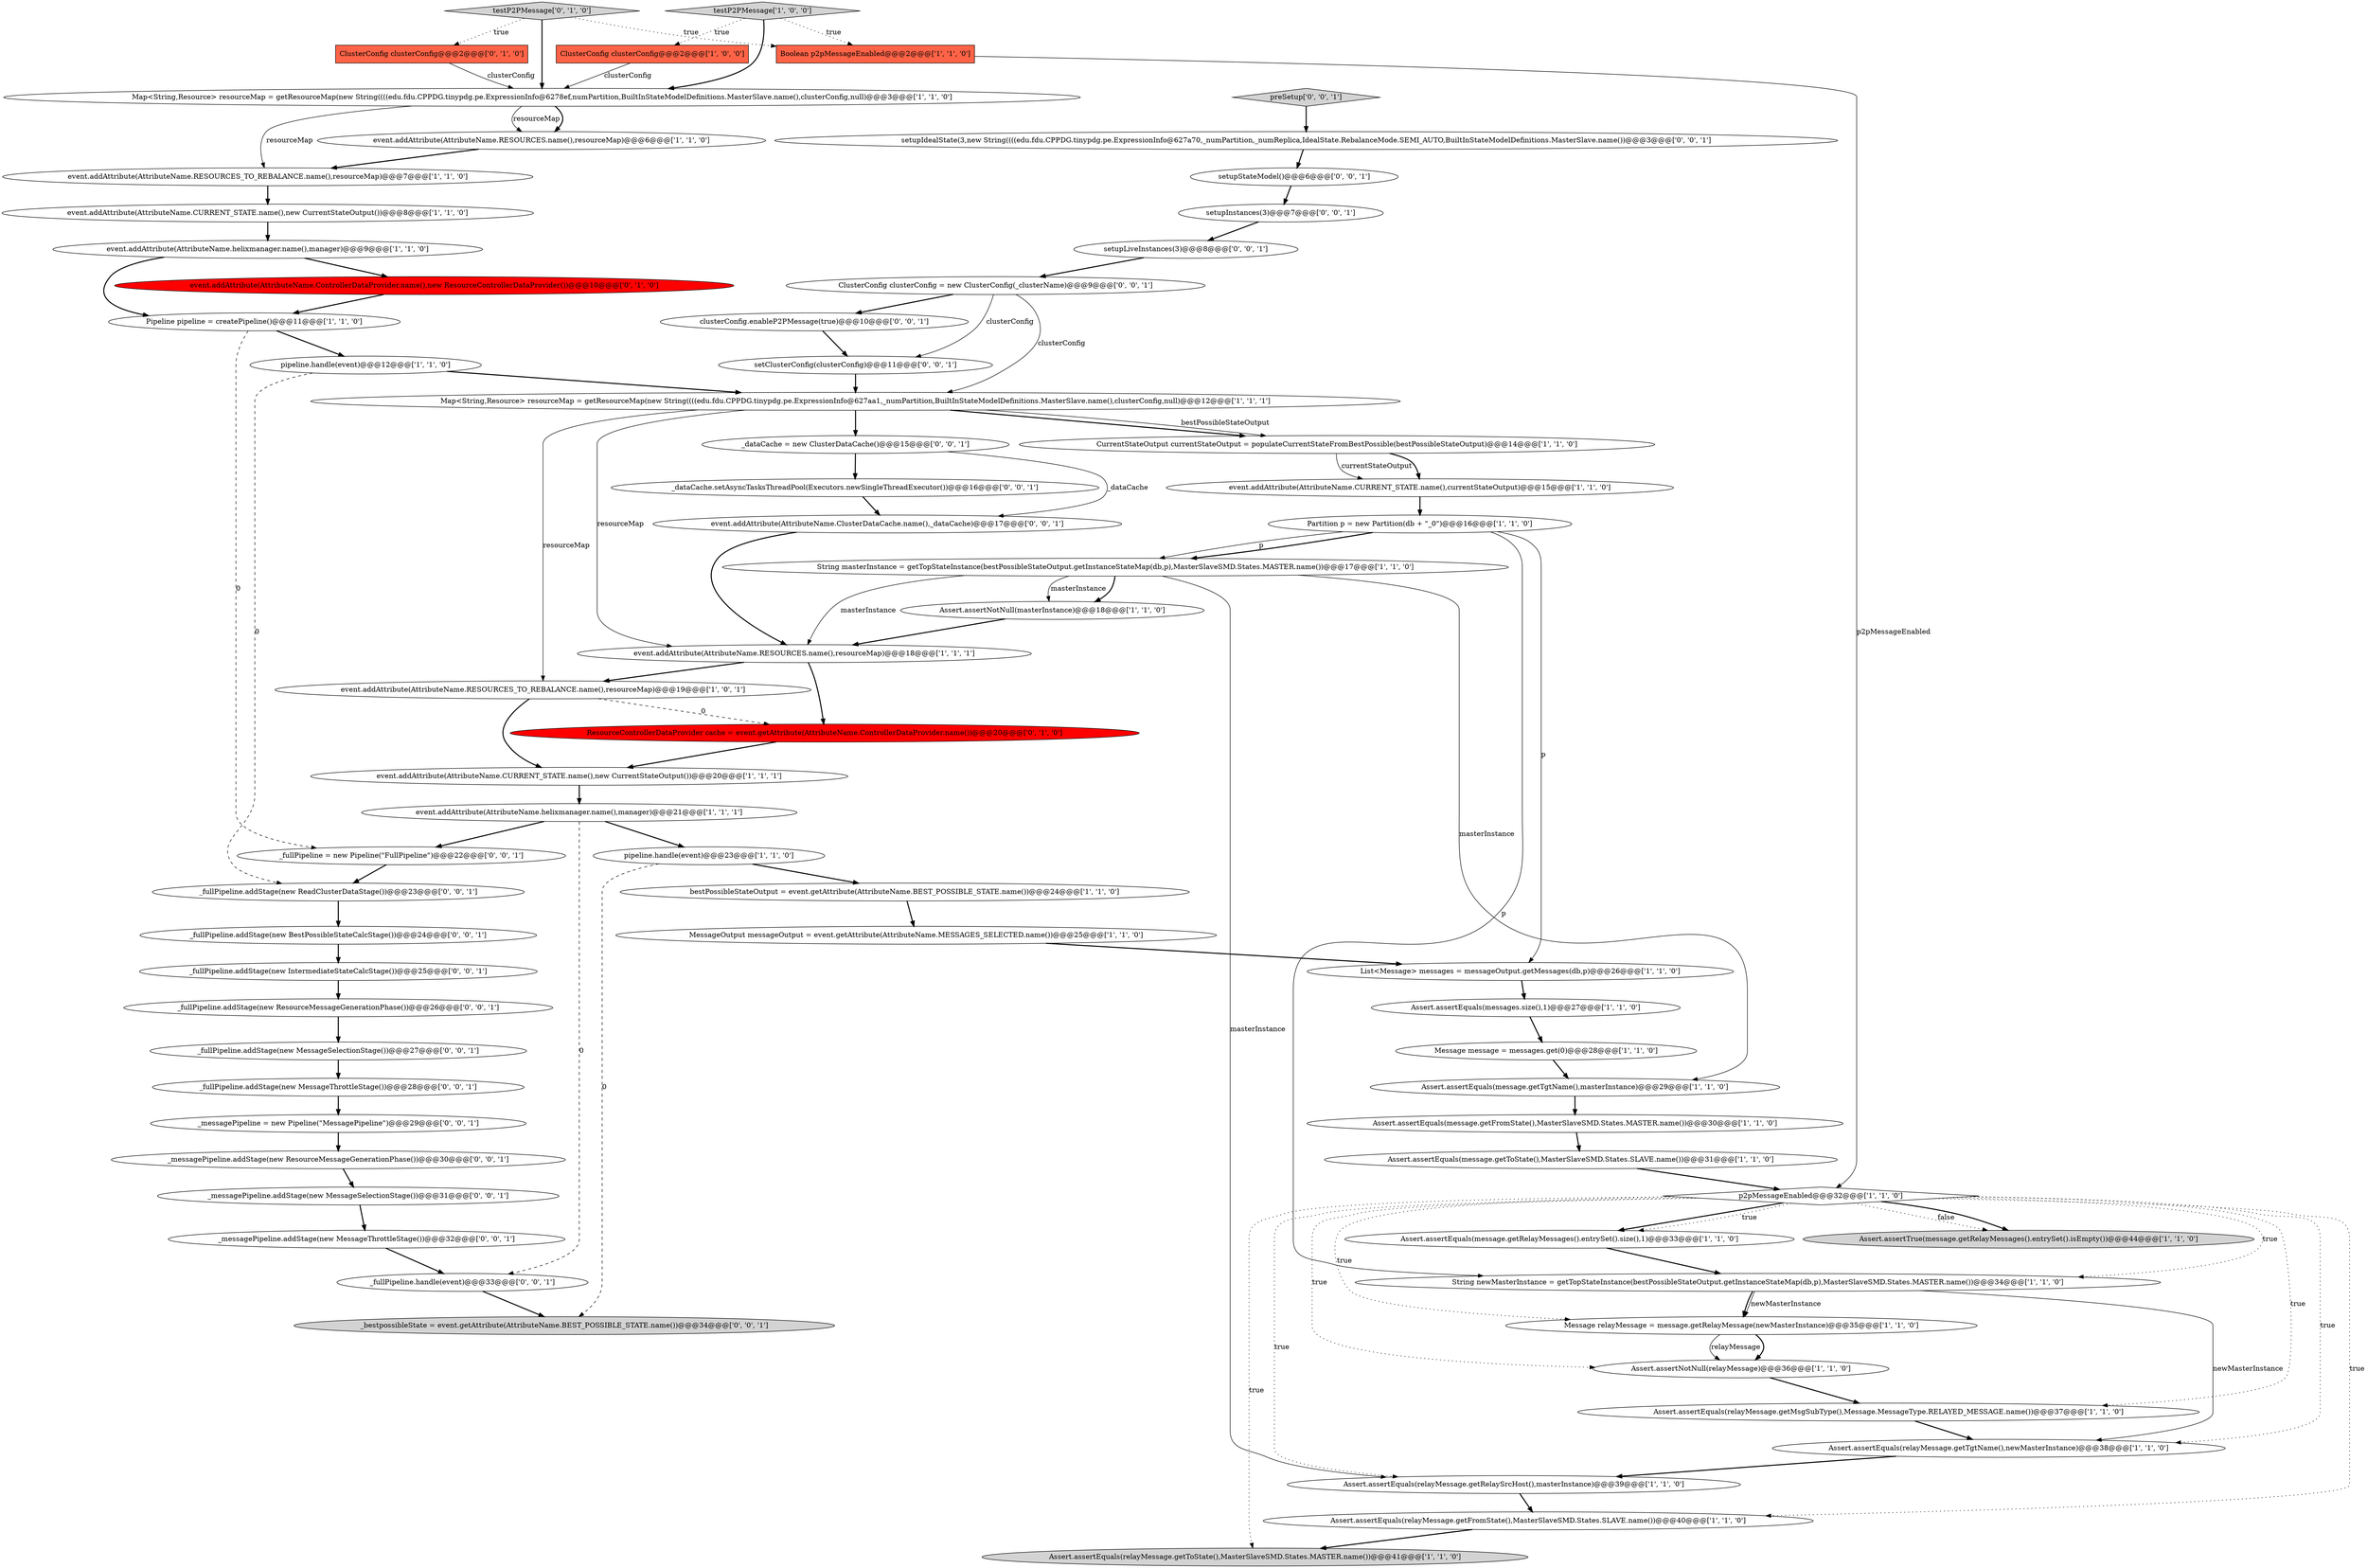 digraph {
13 [style = filled, label = "Assert.assertEquals(relayMessage.getRelaySrcHost(),masterInstance)@@@39@@@['1', '1', '0']", fillcolor = white, shape = ellipse image = "AAA0AAABBB1BBB"];
31 [style = filled, label = "CurrentStateOutput currentStateOutput = populateCurrentStateFromBestPossible(bestPossibleStateOutput)@@@14@@@['1', '1', '0']", fillcolor = white, shape = ellipse image = "AAA0AAABBB1BBB"];
4 [style = filled, label = "event.addAttribute(AttributeName.RESOURCES.name(),resourceMap)@@@6@@@['1', '1', '0']", fillcolor = white, shape = ellipse image = "AAA0AAABBB1BBB"];
38 [style = filled, label = "Assert.assertEquals(message.getFromState(),MasterSlaveSMD.States.MASTER.name())@@@30@@@['1', '1', '0']", fillcolor = white, shape = ellipse image = "AAA0AAABBB1BBB"];
22 [style = filled, label = "Assert.assertEquals(relayMessage.getTgtName(),newMasterInstance)@@@38@@@['1', '1', '0']", fillcolor = white, shape = ellipse image = "AAA0AAABBB1BBB"];
3 [style = filled, label = "String masterInstance = getTopStateInstance(bestPossibleStateOutput.getInstanceStateMap(db,p),MasterSlaveSMD.States.MASTER.name())@@@17@@@['1', '1', '0']", fillcolor = white, shape = ellipse image = "AAA0AAABBB1BBB"];
0 [style = filled, label = "Assert.assertNotNull(masterInstance)@@@18@@@['1', '1', '0']", fillcolor = white, shape = ellipse image = "AAA0AAABBB1BBB"];
16 [style = filled, label = "Map<String,Resource> resourceMap = getResourceMap(new String((((edu.fdu.CPPDG.tinypdg.pe.ExpressionInfo@627aa1,_numPartition,BuiltInStateModelDefinitions.MasterSlave.name(),clusterConfig,null)@@@12@@@['1', '1', '1']", fillcolor = white, shape = ellipse image = "AAA0AAABBB1BBB"];
21 [style = filled, label = "Assert.assertEquals(message.getRelayMessages().entrySet().size(),1)@@@33@@@['1', '1', '0']", fillcolor = white, shape = ellipse image = "AAA0AAABBB1BBB"];
50 [style = filled, label = "_fullPipeline.addStage(new MessageThrottleStage())@@@28@@@['0', '0', '1']", fillcolor = white, shape = ellipse image = "AAA0AAABBB3BBB"];
42 [style = filled, label = "testP2PMessage['0', '1', '0']", fillcolor = lightgray, shape = diamond image = "AAA0AAABBB2BBB"];
24 [style = filled, label = "bestPossibleStateOutput = event.getAttribute(AttributeName.BEST_POSSIBLE_STATE.name())@@@24@@@['1', '1', '0']", fillcolor = white, shape = ellipse image = "AAA0AAABBB1BBB"];
62 [style = filled, label = "_fullPipeline.addStage(new ReadClusterDataStage())@@@23@@@['0', '0', '1']", fillcolor = white, shape = ellipse image = "AAA0AAABBB3BBB"];
27 [style = filled, label = "event.addAttribute(AttributeName.helixmanager.name(),manager)@@@21@@@['1', '1', '1']", fillcolor = white, shape = ellipse image = "AAA0AAABBB1BBB"];
6 [style = filled, label = "Message message = messages.get(0)@@@28@@@['1', '1', '0']", fillcolor = white, shape = ellipse image = "AAA0AAABBB1BBB"];
20 [style = filled, label = "Assert.assertEquals(messages.size(),1)@@@27@@@['1', '1', '0']", fillcolor = white, shape = ellipse image = "AAA0AAABBB1BBB"];
64 [style = filled, label = "_fullPipeline.addStage(new ResourceMessageGenerationPhase())@@@26@@@['0', '0', '1']", fillcolor = white, shape = ellipse image = "AAA0AAABBB3BBB"];
18 [style = filled, label = "Assert.assertEquals(relayMessage.getMsgSubType(),Message.MessageType.RELAYED_MESSAGE.name())@@@37@@@['1', '1', '0']", fillcolor = white, shape = ellipse image = "AAA0AAABBB1BBB"];
60 [style = filled, label = "setupLiveInstances(3)@@@8@@@['0', '0', '1']", fillcolor = white, shape = ellipse image = "AAA0AAABBB3BBB"];
19 [style = filled, label = "MessageOutput messageOutput = event.getAttribute(AttributeName.MESSAGES_SELECTED.name())@@@25@@@['1', '1', '0']", fillcolor = white, shape = ellipse image = "AAA0AAABBB1BBB"];
36 [style = filled, label = "Boolean p2pMessageEnabled@@@2@@@['1', '1', '0']", fillcolor = tomato, shape = box image = "AAA0AAABBB1BBB"];
51 [style = filled, label = "_fullPipeline.addStage(new IntermediateStateCalcStage())@@@25@@@['0', '0', '1']", fillcolor = white, shape = ellipse image = "AAA0AAABBB3BBB"];
56 [style = filled, label = "setupInstances(3)@@@7@@@['0', '0', '1']", fillcolor = white, shape = ellipse image = "AAA0AAABBB3BBB"];
44 [style = filled, label = "setupStateModel()@@@6@@@['0', '0', '1']", fillcolor = white, shape = ellipse image = "AAA0AAABBB3BBB"];
14 [style = filled, label = "event.addAttribute(AttributeName.RESOURCES_TO_REBALANCE.name(),resourceMap)@@@19@@@['1', '0', '1']", fillcolor = white, shape = ellipse image = "AAA0AAABBB1BBB"];
41 [style = filled, label = "ClusterConfig clusterConfig@@@2@@@['0', '1', '0']", fillcolor = tomato, shape = box image = "AAA0AAABBB2BBB"];
58 [style = filled, label = "_messagePipeline = new Pipeline(\"MessagePipeline\")@@@29@@@['0', '0', '1']", fillcolor = white, shape = ellipse image = "AAA0AAABBB3BBB"];
9 [style = filled, label = "p2pMessageEnabled@@@32@@@['1', '1', '0']", fillcolor = white, shape = diamond image = "AAA0AAABBB1BBB"];
10 [style = filled, label = "Message relayMessage = message.getRelayMessage(newMasterInstance)@@@35@@@['1', '1', '0']", fillcolor = white, shape = ellipse image = "AAA0AAABBB1BBB"];
7 [style = filled, label = "Pipeline pipeline = createPipeline()@@@11@@@['1', '1', '0']", fillcolor = white, shape = ellipse image = "AAA0AAABBB1BBB"];
63 [style = filled, label = "preSetup['0', '0', '1']", fillcolor = lightgray, shape = diamond image = "AAA0AAABBB3BBB"];
25 [style = filled, label = "event.addAttribute(AttributeName.CURRENT_STATE.name(),new CurrentStateOutput())@@@20@@@['1', '1', '1']", fillcolor = white, shape = ellipse image = "AAA0AAABBB1BBB"];
67 [style = filled, label = "_dataCache.setAsyncTasksThreadPool(Executors.newSingleThreadExecutor())@@@16@@@['0', '0', '1']", fillcolor = white, shape = ellipse image = "AAA0AAABBB3BBB"];
46 [style = filled, label = "_fullPipeline.handle(event)@@@33@@@['0', '0', '1']", fillcolor = white, shape = ellipse image = "AAA0AAABBB3BBB"];
40 [style = filled, label = "ResourceControllerDataProvider cache = event.getAttribute(AttributeName.ControllerDataProvider.name())@@@20@@@['0', '1', '0']", fillcolor = red, shape = ellipse image = "AAA1AAABBB2BBB"];
26 [style = filled, label = "List<Message> messages = messageOutput.getMessages(db,p)@@@26@@@['1', '1', '0']", fillcolor = white, shape = ellipse image = "AAA0AAABBB1BBB"];
2 [style = filled, label = "Assert.assertEquals(relayMessage.getToState(),MasterSlaveSMD.States.MASTER.name())@@@41@@@['1', '1', '0']", fillcolor = lightgray, shape = ellipse image = "AAA0AAABBB1BBB"];
47 [style = filled, label = "event.addAttribute(AttributeName.ClusterDataCache.name(),_dataCache)@@@17@@@['0', '0', '1']", fillcolor = white, shape = ellipse image = "AAA0AAABBB3BBB"];
48 [style = filled, label = "_messagePipeline.addStage(new MessageSelectionStage())@@@31@@@['0', '0', '1']", fillcolor = white, shape = ellipse image = "AAA0AAABBB3BBB"];
52 [style = filled, label = "setClusterConfig(clusterConfig)@@@11@@@['0', '0', '1']", fillcolor = white, shape = ellipse image = "AAA0AAABBB3BBB"];
54 [style = filled, label = "_fullPipeline = new Pipeline(\"FullPipeline\")@@@22@@@['0', '0', '1']", fillcolor = white, shape = ellipse image = "AAA0AAABBB3BBB"];
59 [style = filled, label = "_messagePipeline.addStage(new ResourceMessageGenerationPhase())@@@30@@@['0', '0', '1']", fillcolor = white, shape = ellipse image = "AAA0AAABBB3BBB"];
43 [style = filled, label = "event.addAttribute(AttributeName.ControllerDataProvider.name(),new ResourceControllerDataProvider())@@@10@@@['0', '1', '0']", fillcolor = red, shape = ellipse image = "AAA1AAABBB2BBB"];
1 [style = filled, label = "Assert.assertEquals(relayMessage.getFromState(),MasterSlaveSMD.States.SLAVE.name())@@@40@@@['1', '1', '0']", fillcolor = white, shape = ellipse image = "AAA0AAABBB1BBB"];
8 [style = filled, label = "Partition p = new Partition(db + \"_0\")@@@16@@@['1', '1', '0']", fillcolor = white, shape = ellipse image = "AAA0AAABBB1BBB"];
15 [style = filled, label = "testP2PMessage['1', '0', '0']", fillcolor = lightgray, shape = diamond image = "AAA0AAABBB1BBB"];
30 [style = filled, label = "event.addAttribute(AttributeName.helixmanager.name(),manager)@@@9@@@['1', '1', '0']", fillcolor = white, shape = ellipse image = "AAA0AAABBB1BBB"];
11 [style = filled, label = "Assert.assertEquals(message.getTgtName(),masterInstance)@@@29@@@['1', '1', '0']", fillcolor = white, shape = ellipse image = "AAA0AAABBB1BBB"];
61 [style = filled, label = "ClusterConfig clusterConfig = new ClusterConfig(_clusterName)@@@9@@@['0', '0', '1']", fillcolor = white, shape = ellipse image = "AAA0AAABBB3BBB"];
17 [style = filled, label = "Assert.assertNotNull(relayMessage)@@@36@@@['1', '1', '0']", fillcolor = white, shape = ellipse image = "AAA0AAABBB1BBB"];
12 [style = filled, label = "ClusterConfig clusterConfig@@@2@@@['1', '0', '0']", fillcolor = tomato, shape = box image = "AAA0AAABBB1BBB"];
55 [style = filled, label = "setupIdealState(3,new String((((edu.fdu.CPPDG.tinypdg.pe.ExpressionInfo@627a70,_numPartition,_numReplica,IdealState.RebalanceMode.SEMI_AUTO,BuiltInStateModelDefinitions.MasterSlave.name())@@@3@@@['0', '0', '1']", fillcolor = white, shape = ellipse image = "AAA0AAABBB3BBB"];
33 [style = filled, label = "event.addAttribute(AttributeName.RESOURCES.name(),resourceMap)@@@18@@@['1', '1', '1']", fillcolor = white, shape = ellipse image = "AAA0AAABBB1BBB"];
45 [style = filled, label = "_fullPipeline.addStage(new BestPossibleStateCalcStage())@@@24@@@['0', '0', '1']", fillcolor = white, shape = ellipse image = "AAA0AAABBB3BBB"];
39 [style = filled, label = "Map<String,Resource> resourceMap = getResourceMap(new String((((edu.fdu.CPPDG.tinypdg.pe.ExpressionInfo@6278ef,numPartition,BuiltInStateModelDefinitions.MasterSlave.name(),clusterConfig,null)@@@3@@@['1', '1', '0']", fillcolor = white, shape = ellipse image = "AAA0AAABBB1BBB"];
29 [style = filled, label = "String newMasterInstance = getTopStateInstance(bestPossibleStateOutput.getInstanceStateMap(db,p),MasterSlaveSMD.States.MASTER.name())@@@34@@@['1', '1', '0']", fillcolor = white, shape = ellipse image = "AAA0AAABBB1BBB"];
35 [style = filled, label = "event.addAttribute(AttributeName.RESOURCES_TO_REBALANCE.name(),resourceMap)@@@7@@@['1', '1', '0']", fillcolor = white, shape = ellipse image = "AAA0AAABBB1BBB"];
23 [style = filled, label = "pipeline.handle(event)@@@12@@@['1', '1', '0']", fillcolor = white, shape = ellipse image = "AAA0AAABBB1BBB"];
49 [style = filled, label = "_dataCache = new ClusterDataCache()@@@15@@@['0', '0', '1']", fillcolor = white, shape = ellipse image = "AAA0AAABBB3BBB"];
32 [style = filled, label = "event.addAttribute(AttributeName.CURRENT_STATE.name(),currentStateOutput)@@@15@@@['1', '1', '0']", fillcolor = white, shape = ellipse image = "AAA0AAABBB1BBB"];
57 [style = filled, label = "clusterConfig.enableP2PMessage(true)@@@10@@@['0', '0', '1']", fillcolor = white, shape = ellipse image = "AAA0AAABBB3BBB"];
37 [style = filled, label = "Assert.assertEquals(message.getToState(),MasterSlaveSMD.States.SLAVE.name())@@@31@@@['1', '1', '0']", fillcolor = white, shape = ellipse image = "AAA0AAABBB1BBB"];
65 [style = filled, label = "_fullPipeline.addStage(new MessageSelectionStage())@@@27@@@['0', '0', '1']", fillcolor = white, shape = ellipse image = "AAA0AAABBB3BBB"];
66 [style = filled, label = "_bestpossibleState = event.getAttribute(AttributeName.BEST_POSSIBLE_STATE.name())@@@34@@@['0', '0', '1']", fillcolor = lightgray, shape = ellipse image = "AAA0AAABBB3BBB"];
5 [style = filled, label = "pipeline.handle(event)@@@23@@@['1', '1', '0']", fillcolor = white, shape = ellipse image = "AAA0AAABBB1BBB"];
28 [style = filled, label = "Assert.assertTrue(message.getRelayMessages().entrySet().isEmpty())@@@44@@@['1', '1', '0']", fillcolor = lightgray, shape = ellipse image = "AAA0AAABBB1BBB"];
34 [style = filled, label = "event.addAttribute(AttributeName.CURRENT_STATE.name(),new CurrentStateOutput())@@@8@@@['1', '1', '0']", fillcolor = white, shape = ellipse image = "AAA0AAABBB1BBB"];
53 [style = filled, label = "_messagePipeline.addStage(new MessageThrottleStage())@@@32@@@['0', '0', '1']", fillcolor = white, shape = ellipse image = "AAA0AAABBB3BBB"];
8->29 [style = solid, label="p"];
14->25 [style = bold, label=""];
16->33 [style = solid, label="resourceMap"];
9->28 [style = dotted, label="false"];
40->25 [style = bold, label=""];
61->57 [style = bold, label=""];
10->17 [style = bold, label=""];
61->16 [style = solid, label="clusterConfig"];
47->33 [style = bold, label=""];
23->62 [style = dashed, label="0"];
13->1 [style = bold, label=""];
37->9 [style = bold, label=""];
63->55 [style = bold, label=""];
3->13 [style = solid, label="masterInstance"];
18->22 [style = bold, label=""];
65->50 [style = bold, label=""];
46->66 [style = bold, label=""];
16->49 [style = bold, label=""];
6->11 [style = bold, label=""];
9->21 [style = bold, label=""];
67->47 [style = bold, label=""];
49->67 [style = bold, label=""];
58->59 [style = bold, label=""];
29->10 [style = solid, label="newMasterInstance"];
27->5 [style = bold, label=""];
12->39 [style = solid, label="clusterConfig"];
22->13 [style = bold, label=""];
24->19 [style = bold, label=""];
8->26 [style = solid, label="p"];
62->45 [style = bold, label=""];
42->36 [style = dotted, label="true"];
54->62 [style = bold, label=""];
41->39 [style = solid, label="clusterConfig"];
9->21 [style = dotted, label="true"];
7->54 [style = dashed, label="0"];
39->4 [style = bold, label=""];
3->0 [style = bold, label=""];
25->27 [style = bold, label=""];
31->32 [style = solid, label="currentStateOutput"];
27->46 [style = dashed, label="0"];
21->29 [style = bold, label=""];
8->3 [style = solid, label="p"];
38->37 [style = bold, label=""];
30->7 [style = bold, label=""];
19->26 [style = bold, label=""];
7->23 [style = bold, label=""];
9->13 [style = dotted, label="true"];
27->54 [style = bold, label=""];
15->12 [style = dotted, label="true"];
3->33 [style = solid, label="masterInstance"];
35->34 [style = bold, label=""];
9->10 [style = dotted, label="true"];
3->0 [style = solid, label="masterInstance"];
59->48 [style = bold, label=""];
14->40 [style = dashed, label="0"];
26->20 [style = bold, label=""];
36->9 [style = solid, label="p2pMessageEnabled"];
44->56 [style = bold, label=""];
3->11 [style = solid, label="masterInstance"];
50->58 [style = bold, label=""];
30->43 [style = bold, label=""];
45->51 [style = bold, label=""];
31->32 [style = bold, label=""];
56->60 [style = bold, label=""];
8->3 [style = bold, label=""];
42->39 [style = bold, label=""];
43->7 [style = bold, label=""];
42->41 [style = dotted, label="true"];
9->28 [style = bold, label=""];
53->46 [style = bold, label=""];
32->8 [style = bold, label=""];
60->61 [style = bold, label=""];
52->16 [style = bold, label=""];
51->64 [style = bold, label=""];
16->31 [style = bold, label=""];
5->24 [style = bold, label=""];
64->65 [style = bold, label=""];
29->22 [style = solid, label="newMasterInstance"];
9->1 [style = dotted, label="true"];
29->10 [style = bold, label=""];
1->2 [style = bold, label=""];
9->22 [style = dotted, label="true"];
33->14 [style = bold, label=""];
16->31 [style = solid, label="bestPossibleStateOutput"];
4->35 [style = bold, label=""];
23->16 [style = bold, label=""];
9->29 [style = dotted, label="true"];
11->38 [style = bold, label=""];
61->52 [style = solid, label="clusterConfig"];
49->47 [style = solid, label="_dataCache"];
10->17 [style = solid, label="relayMessage"];
9->17 [style = dotted, label="true"];
15->36 [style = dotted, label="true"];
48->53 [style = bold, label=""];
20->6 [style = bold, label=""];
34->30 [style = bold, label=""];
57->52 [style = bold, label=""];
55->44 [style = bold, label=""];
39->35 [style = solid, label="resourceMap"];
33->40 [style = bold, label=""];
0->33 [style = bold, label=""];
9->2 [style = dotted, label="true"];
15->39 [style = bold, label=""];
39->4 [style = solid, label="resourceMap"];
16->14 [style = solid, label="resourceMap"];
9->18 [style = dotted, label="true"];
5->66 [style = dashed, label="0"];
17->18 [style = bold, label=""];
}
